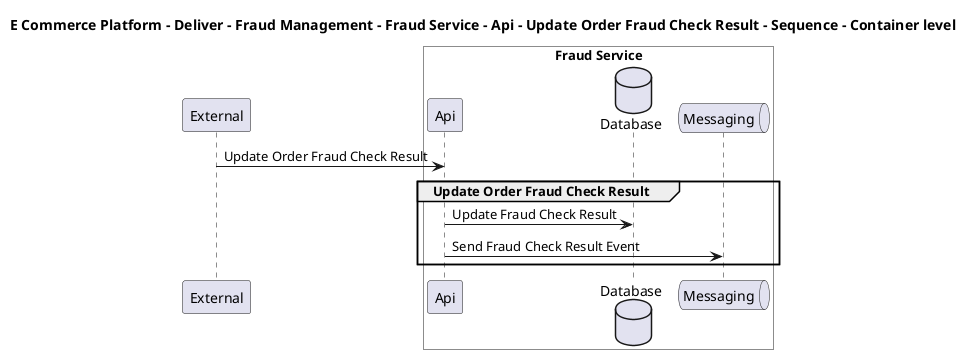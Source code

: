 @startuml

title E Commerce Platform - Deliver - Fraud Management - Fraud Service - Api - Update Order Fraud Check Result - Sequence - Container level

participant "External" as C4InterFlow.SoftwareSystems.ExternalSystem

box "Fraud Service" #White
    participant "Api" as ECommercePlatform.Deliver.FraudManagement.SoftwareSystems.FraudService.Containers.Api
    database "Database" as ECommercePlatform.Deliver.FraudManagement.SoftwareSystems.FraudService.Containers.Database
    queue "Messaging" as ECommercePlatform.Deliver.FraudManagement.SoftwareSystems.FraudService.Containers.Messaging
end box


C4InterFlow.SoftwareSystems.ExternalSystem -> ECommercePlatform.Deliver.FraudManagement.SoftwareSystems.FraudService.Containers.Api : Update Order Fraud Check Result
group Update Order Fraud Check Result
ECommercePlatform.Deliver.FraudManagement.SoftwareSystems.FraudService.Containers.Api -> ECommercePlatform.Deliver.FraudManagement.SoftwareSystems.FraudService.Containers.Database : Update Fraud Check Result
ECommercePlatform.Deliver.FraudManagement.SoftwareSystems.FraudService.Containers.Api -> ECommercePlatform.Deliver.FraudManagement.SoftwareSystems.FraudService.Containers.Messaging : Send Fraud Check Result Event
end


@enduml
